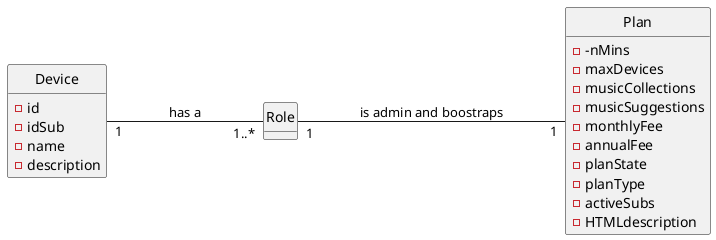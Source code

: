 @startuml
'https://plantuml.com/sequence-diagram

hide circle
hide methods
left to right direction

class Plan {
    - -nMins
                    -maxDevices
                    -musicCollections
                    -musicSuggestions
                    -monthlyFee
                    -annualFee
                    -planState
                    -planType
                    -activeSubs
                    -HTMLdescription
}

class Device {
     -id
        -idSub
        -name
        -description
}

class Role {

}

Device "1" --- "1..*" Role: has a
Role "1" -down-- "1" Plan: is admin and boostraps




@enduml